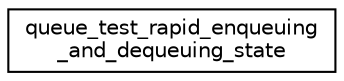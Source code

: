digraph "Graphical Class Hierarchy"
{
 // LATEX_PDF_SIZE
  edge [fontname="Helvetica",fontsize="10",labelfontname="Helvetica",labelfontsize="10"];
  node [fontname="Helvetica",fontsize="10",shape=record];
  rankdir="LR";
  Node0 [label="queue_test_rapid_enqueuing\l_and_dequeuing_state",height=0.2,width=0.4,color="black", fillcolor="white", style="filled",URL="$structqueue__test__rapid__enqueuing__and__dequeuing__state.html",tooltip=" "];
}
